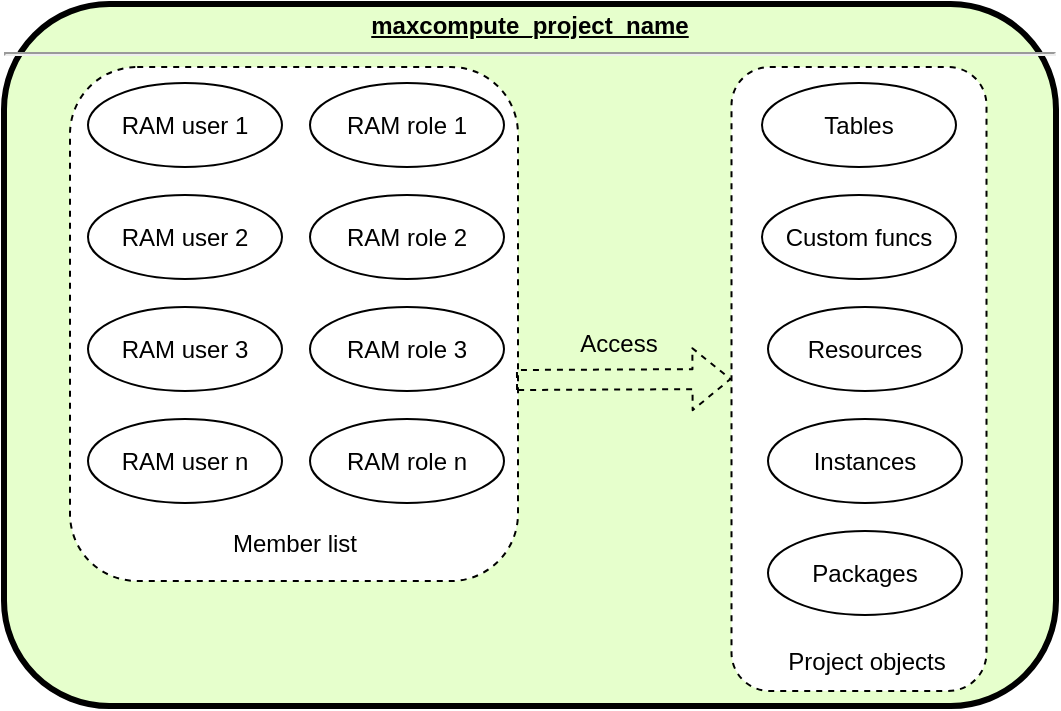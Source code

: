 <mxfile version="14.4.5" type="github">
  <diagram name="Page-1" id="c7558073-3199-34d8-9f00-42111426c3f3">
    <mxGraphModel dx="196" dy="1615" grid="1" gridSize="10" guides="1" tooltips="1" connect="1" arrows="1" fold="1" page="1" pageScale="1" pageWidth="826" pageHeight="1169" background="#ffffff" math="0" shadow="0">
      <root>
        <mxCell id="0" />
        <mxCell id="1" parent="0" />
        <mxCell id="5mUksrPkFR5Vi3ICn5GK-96" value="&lt;p style=&quot;margin: 0px ; margin-top: 4px ; text-align: center ; text-decoration: underline&quot;&gt;maxcompute_project_name&lt;/p&gt;&lt;hr&gt;&lt;p style=&quot;margin: 0px ; margin-left: 8px&quot;&gt;&lt;br&gt;&lt;/p&gt;" style="verticalAlign=middle;align=center;overflow=fill;fontSize=12;fontFamily=Helvetica;html=1;rounded=1;fontStyle=1;strokeWidth=3;fillColor=#E6FFCC" vertex="1" parent="1">
          <mxGeometry x="1157" y="-72" width="526" height="351" as="geometry" />
        </mxCell>
        <mxCell id="5mUksrPkFR5Vi3ICn5GK-97" value="" style="rounded=1;whiteSpace=wrap;html=1;dashed=1;" vertex="1" parent="1">
          <mxGeometry x="1520.75" y="-40.5" width="127.5" height="312" as="geometry" />
        </mxCell>
        <mxCell id="5mUksrPkFR5Vi3ICn5GK-98" value="" style="rounded=1;whiteSpace=wrap;html=1;dashed=1;" vertex="1" parent="1">
          <mxGeometry x="1190" y="-40.5" width="224" height="257" as="geometry" />
        </mxCell>
        <mxCell id="5mUksrPkFR5Vi3ICn5GK-99" value="RAM user 3" style="ellipse;whiteSpace=wrap;html=1;" vertex="1" parent="1">
          <mxGeometry x="1199" y="79.5" width="97" height="42" as="geometry" />
        </mxCell>
        <mxCell id="5mUksrPkFR5Vi3ICn5GK-100" value="RAM user 2" style="ellipse;whiteSpace=wrap;html=1;" vertex="1" parent="1">
          <mxGeometry x="1199" y="23.5" width="97" height="42" as="geometry" />
        </mxCell>
        <mxCell id="5mUksrPkFR5Vi3ICn5GK-101" value="RAM user 1" style="ellipse;whiteSpace=wrap;html=1;" vertex="1" parent="1">
          <mxGeometry x="1199" y="-32.5" width="97" height="42" as="geometry" />
        </mxCell>
        <mxCell id="5mUksrPkFR5Vi3ICn5GK-102" value="RAM role 3" style="ellipse;whiteSpace=wrap;html=1;" vertex="1" parent="1">
          <mxGeometry x="1310" y="79.5" width="97" height="42" as="geometry" />
        </mxCell>
        <mxCell id="5mUksrPkFR5Vi3ICn5GK-103" value="RAM role 2" style="ellipse;whiteSpace=wrap;html=1;" vertex="1" parent="1">
          <mxGeometry x="1310" y="23.5" width="97" height="42" as="geometry" />
        </mxCell>
        <mxCell id="5mUksrPkFR5Vi3ICn5GK-104" value="RAM role 1" style="ellipse;whiteSpace=wrap;html=1;" vertex="1" parent="1">
          <mxGeometry x="1310" y="-32.5" width="97" height="42" as="geometry" />
        </mxCell>
        <mxCell id="5mUksrPkFR5Vi3ICn5GK-105" value="RAM user n" style="ellipse;whiteSpace=wrap;html=1;" vertex="1" parent="1">
          <mxGeometry x="1199" y="135.5" width="97" height="42" as="geometry" />
        </mxCell>
        <mxCell id="5mUksrPkFR5Vi3ICn5GK-106" value="RAM role n" style="ellipse;whiteSpace=wrap;html=1;" vertex="1" parent="1">
          <mxGeometry x="1310" y="135.5" width="97" height="42" as="geometry" />
        </mxCell>
        <mxCell id="5mUksrPkFR5Vi3ICn5GK-107" value="Tables" style="ellipse;whiteSpace=wrap;html=1;" vertex="1" parent="1">
          <mxGeometry x="1536" y="-32.5" width="97" height="42" as="geometry" />
        </mxCell>
        <mxCell id="5mUksrPkFR5Vi3ICn5GK-108" value="Custom funcs" style="ellipse;whiteSpace=wrap;html=1;" vertex="1" parent="1">
          <mxGeometry x="1536" y="23.5" width="97" height="42" as="geometry" />
        </mxCell>
        <mxCell id="5mUksrPkFR5Vi3ICn5GK-109" value="Resources" style="ellipse;whiteSpace=wrap;html=1;" vertex="1" parent="1">
          <mxGeometry x="1539" y="79.5" width="97" height="42" as="geometry" />
        </mxCell>
        <mxCell id="5mUksrPkFR5Vi3ICn5GK-110" value="Instances" style="ellipse;whiteSpace=wrap;html=1;" vertex="1" parent="1">
          <mxGeometry x="1539" y="135.5" width="97" height="42" as="geometry" />
        </mxCell>
        <mxCell id="5mUksrPkFR5Vi3ICn5GK-111" value="Packages" style="ellipse;whiteSpace=wrap;html=1;" vertex="1" parent="1">
          <mxGeometry x="1539" y="191.5" width="97" height="42" as="geometry" />
        </mxCell>
        <mxCell id="5mUksrPkFR5Vi3ICn5GK-112" value="Member list" style="text;html=1;align=center;verticalAlign=middle;resizable=0;points=[];autosize=1;" vertex="1" parent="1">
          <mxGeometry x="1266" y="188.5" width="72" height="18" as="geometry" />
        </mxCell>
        <mxCell id="5mUksrPkFR5Vi3ICn5GK-113" value="Project objects" style="text;html=1;align=center;verticalAlign=middle;resizable=0;points=[];autosize=1;" vertex="1" parent="1">
          <mxGeometry x="1543" y="247.5" width="89" height="18" as="geometry" />
        </mxCell>
        <mxCell id="5mUksrPkFR5Vi3ICn5GK-114" value="" style="shape=flexArrow;endArrow=classic;html=1;entryX=0;entryY=0.5;entryDx=0;entryDy=0;dashed=1;" edge="1" parent="1" target="5mUksrPkFR5Vi3ICn5GK-97">
          <mxGeometry width="50" height="50" relative="1" as="geometry">
            <mxPoint x="1413.0" y="116" as="sourcePoint" />
            <mxPoint x="1483" y="69" as="targetPoint" />
          </mxGeometry>
        </mxCell>
        <mxCell id="5mUksrPkFR5Vi3ICn5GK-115" value="Access" style="text;html=1;align=center;verticalAlign=middle;resizable=0;points=[];autosize=1;" vertex="1" parent="1">
          <mxGeometry x="1439" y="89" width="49" height="18" as="geometry" />
        </mxCell>
      </root>
    </mxGraphModel>
  </diagram>
</mxfile>
